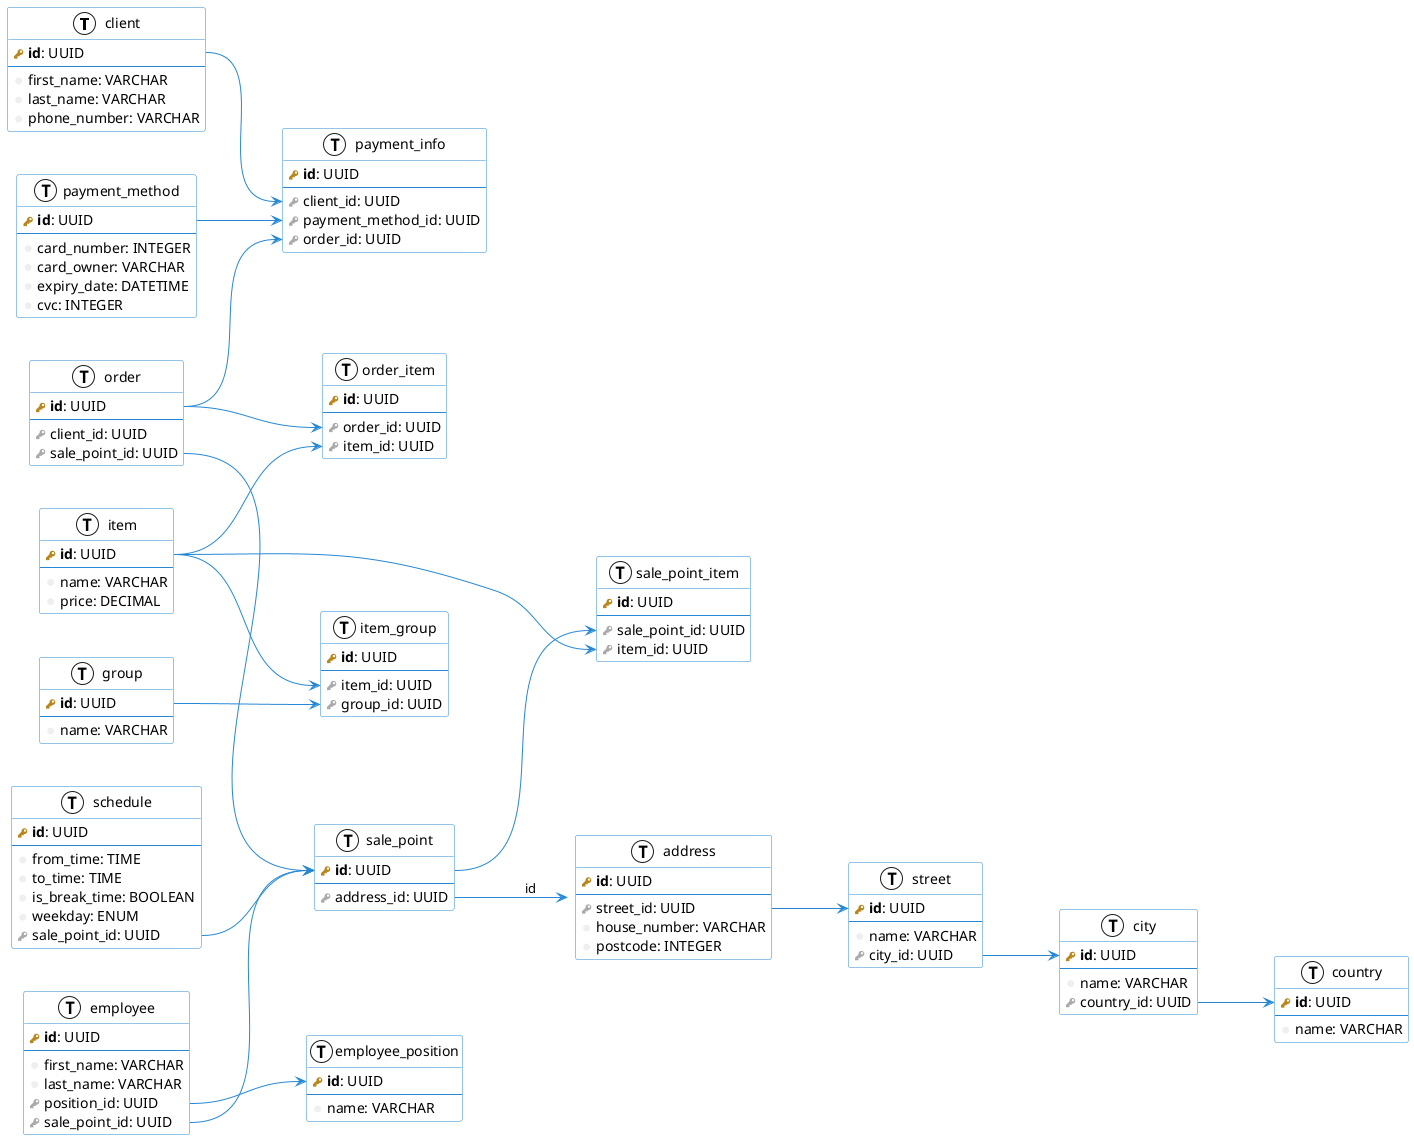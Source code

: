 @startuml
left to right direction
skinparam roundcorner 5
skinparam shadowing false

skinparam class {
    BackgroundColor white
    ArrowColor #2688d4
    BorderColor #2688d4
}

!define primary_key(x) <b><color:#b8861b><&key></color> x</b>
!define foreign_key(x) <color:#aaaaaa><&key></color> x
!define column(x) <color:#efefef><&media-record></color> x
!define table(x) entity x << (T, white) >>

table(client) {
    primary_key(id): UUID
    --
    column(first_name): VARCHAR
    column(last_name): VARCHAR
    column(phone_number): VARCHAR
}

table(payment_method) {
    primary_key(id): UUID
    --
    column(card_number): INTEGER
    column(card_owner): VARCHAR
    column(expiry_date): DATETIME
    column(cvc): INTEGER
}

table(payment_info) {
    primary_key(id): UUID
    --
    foreign_key(client_id): UUID
    foreign_key(payment_method_id): UUID
    foreign_key(order_id): UUID
}

table(item) {
    primary_key(id): UUID
    --
    column(name): VARCHAR
    column(price): DECIMAL
}

table(group) {
    primary_key(id): UUID
    --
    column(name): VARCHAR
}

table(item_group) {
    primary_key(id): UUID
    --
    foreign_key(item_id): UUID
    foreign_key(group_id): UUID
}

table(order) {
    primary_key(id): UUID
    --
    foreign_key(client_id): UUID
    foreign_key(sale_point_id): UUID
}

table(order_item) {
    primary_key(id): UUID
    --
    foreign_key(order_id): UUID
    foreign_key(item_id): UUID
}

table(sale_point) {
    primary_key(id): UUID
    --
    foreign_key(address_id): UUID
}

table(sale_point_item) {
    primary_key(id): UUID
    --
    foreign_key(sale_point_id): UUID
    foreign_key(item_id): UUID
}

table(country) {
    primary_key(id): UUID
    --
    column(name): VARCHAR
}

table(city) {
    primary_key(id): UUID
    --
    column(name): VARCHAR
    foreign_key(country_id): UUID
}

table(street) {
    primary_key(id): UUID
    --
    column(name): VARCHAR
    foreign_key(city_id): UUID
}

table(address) {
    primary_key(id): UUID
    --
    foreign_key(street_id): UUID
    column(house_number): VARCHAR
    column(postcode): INTEGER
}

table(employee) {
    primary_key(id): UUID
    --
    column(first_name): VARCHAR
    column(last_name): VARCHAR
    foreign_key(position_id): UUID
    foreign_key(sale_point_id): UUID
}

table(employee_position) {
    primary_key(id): UUID
    --
    column(name): VARCHAR
}

table(schedule) {
    primary_key(id): UUID
    --
    column(from_time): TIME
    column(to_time): TIME
    column(is_break_time): BOOLEAN
    column(weekday): ENUM
    foreign_key(sale_point_id): UUID
}

sale_point::id --> sale_point_item::sale_point_id
item::id --> sale_point_item::item_id

payment_method::id --> payment_info::payment_method_id
client::id --> payment_info::client_id
order::id --> payment_info::order_id

order::id --> order_item::order_id
item::id --> order_item::item_id

item::id --> item_group::item_id
group::id --> item_group::group_id

order::sale_point_id --> sale_point::id

sale_point::address_id --> address:id

city::country_id --> country::id

street::city_id --> city::id

address::street_id --> street::id

employee::position_id --> employee_position::id
employee::sale_point --> sale_point::id

schedule::sale_point_id --> sale_point::id

@enduml
